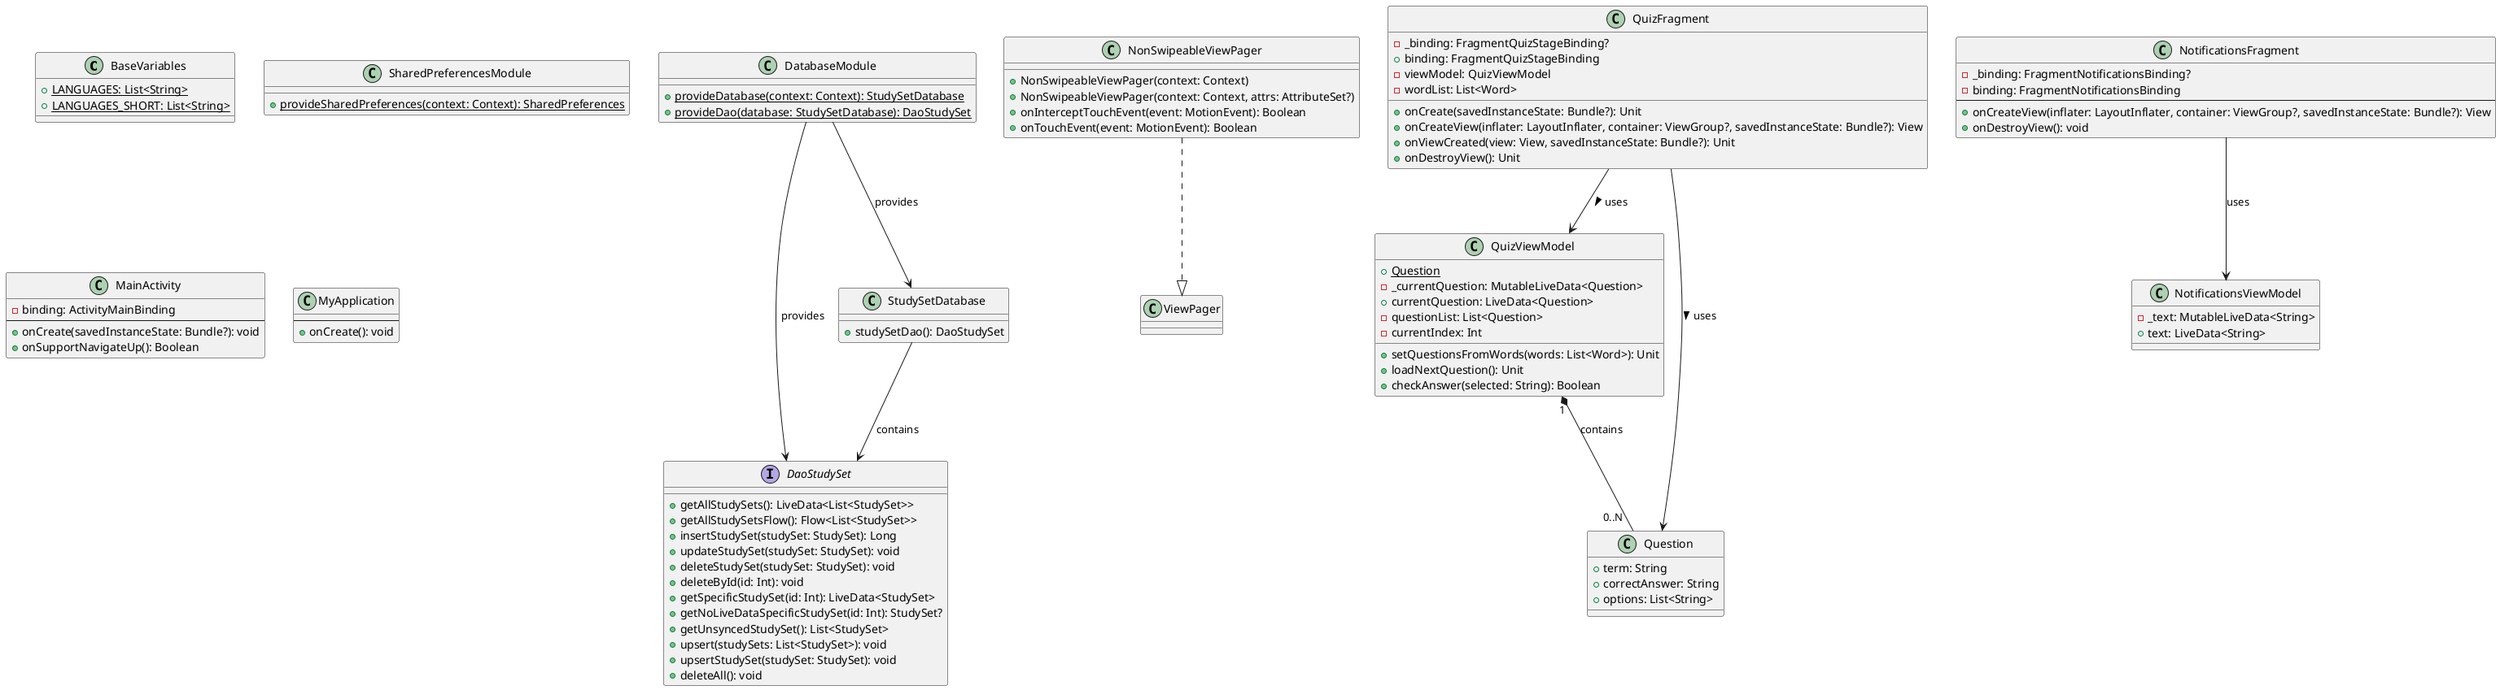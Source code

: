@startuml
class BaseVariables {
    {static} + LANGUAGES: List<String>
    {static} + LANGUAGES_SHORT: List<String>
}

interface DaoStudySet {
    + getAllStudySets(): LiveData<List<StudySet>>
    + getAllStudySetsFlow(): Flow<List<StudySet>>
    + insertStudySet(studySet: StudySet): Long
    + updateStudySet(studySet: StudySet): void
    + deleteStudySet(studySet: StudySet): void
    + deleteById(id: Int): void
    + getSpecificStudySet(id: Int): LiveData<StudySet>
    + getNoLiveDataSpecificStudySet(id: Int): StudySet?
    + getUnsyncedStudySet(): List<StudySet>
    + upsert(studySets: List<StudySet>): void
    + upsertStudySet(studySet: StudySet): void
    + deleteAll(): void
}

class StudySetDatabase {
    + studySetDao(): DaoStudySet
}

StudySetDatabase --> DaoStudySet : contains

class DatabaseModule {
    {static} + provideDatabase(context: Context): StudySetDatabase
    {static} + provideDao(database: StudySetDatabase): DaoStudySet
}

class SharedPreferencesModule {
    {static} + provideSharedPreferences(context: Context): SharedPreferences
}

DatabaseModule --> StudySetDatabase : provides
DatabaseModule --> DaoStudySet : provides

class NonSwipeableViewPager {
    + NonSwipeableViewPager(context: Context)
    + NonSwipeableViewPager(context: Context, attrs: AttributeSet?)
    + onInterceptTouchEvent(event: MotionEvent): Boolean
    + onTouchEvent(event: MotionEvent): Boolean
}

NonSwipeableViewPager ..|> ViewPager

class MainActivity {
    - binding: ActivityMainBinding
    --
    + onCreate(savedInstanceState: Bundle?): void
    + onSupportNavigateUp(): Boolean
}

class MyApplication {
    --
    + onCreate(): void
}


class QuizViewModel {
  + {static} Question
  - _currentQuestion: MutableLiveData<Question>
  + currentQuestion: LiveData<Question>
  - questionList: List<Question>
  - currentIndex: Int
  + setQuestionsFromWords(words: List<Word>): Unit
  + loadNextQuestion(): Unit
  + checkAnswer(selected: String): Boolean
}

class Question {
  + term: String
  + correctAnswer: String
  + options: List<String>
}

class QuizFragment {
  - _binding: FragmentQuizStageBinding?
  + binding: FragmentQuizStageBinding
  - viewModel: QuizViewModel
  - wordList: List<Word>
  + onCreate(savedInstanceState: Bundle?): Unit
  + onCreateView(inflater: LayoutInflater, container: ViewGroup?, savedInstanceState: Bundle?): View
  + onViewCreated(view: View, savedInstanceState: Bundle?): Unit
  + onDestroyView(): Unit
}

QuizViewModel "1" *-- "0..N  " Question : contains
QuizFragment --> QuizViewModel : uses >
QuizFragment --> Question : uses >


class NotificationsFragment {
    - _binding: FragmentNotificationsBinding?
    - binding: FragmentNotificationsBinding
    --
    + onCreateView(inflater: LayoutInflater, container: ViewGroup?, savedInstanceState: Bundle?): View
    + onDestroyView(): void
}

class NotificationsViewModel {
    - _text: MutableLiveData<String>
    + text: LiveData<String>
}

NotificationsFragment --> NotificationsViewModel : uses
@enduml